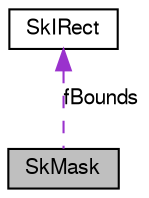 digraph G
{
  edge [fontname="FreeSans",fontsize="10",labelfontname="FreeSans",labelfontsize="10"];
  node [fontname="FreeSans",fontsize="10",shape=record];
  Node1 [label="SkMask",height=0.2,width=0.4,color="black", fillcolor="grey75", style="filled" fontcolor="black"];
  Node2 -> Node1 [dir=back,color="darkorchid3",fontsize="10",style="dashed",label="fBounds",fontname="FreeSans"];
  Node2 [label="SkIRect",height=0.2,width=0.4,color="black", fillcolor="white", style="filled",URL="$struct_sk_i_rect.html"];
}
